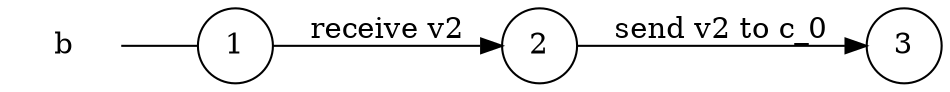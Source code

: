 digraph b {
	rankdir="LR";
	n_0 [label="b", shape="plaintext"];
	n_1 [id="1", shape=circle, label="1"];
	n_0 -> n_1 [arrowhead=none];
	n_2 [id="2", shape=circle, label="2"];
	n_3 [id="3", shape=circle, label="3"];

	n_1 -> n_2 [id="[$e|1]", label="receive v2"];
	n_2 -> n_3 [id="[$e|0]", label="send v2 to c_0"];
}
